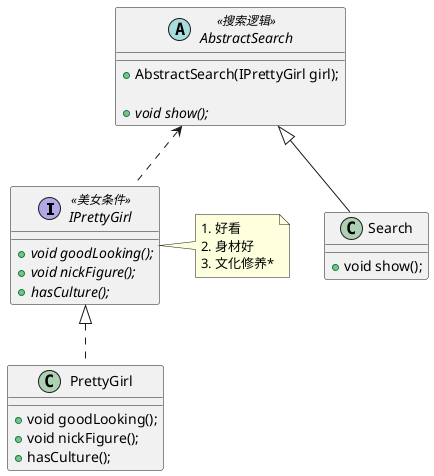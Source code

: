 @startuml

interface IPrettyGirl <<美女条件>> {
  + {abstract}void goodLooking();
  + {abstract}void nickFigure();
  + {abstract}hasCulture();
}

note right
1. 好看
2. 身材好
3. 文化修养*
end note

class PrettyGirl{

  + void goodLooking();
  + void nickFigure();
  + hasCulture();
}

IPrettyGirl <|.. PrettyGirl

abstract class AbstractSearch <<搜索逻辑>>{

  + AbstractSearch(IPrettyGirl girl);

  + {abstract} void show();

}

class Search{

+ void show();
}


AbstractSearch <|-- Search

AbstractSearch <.. IPrettyGirl


@enduml

